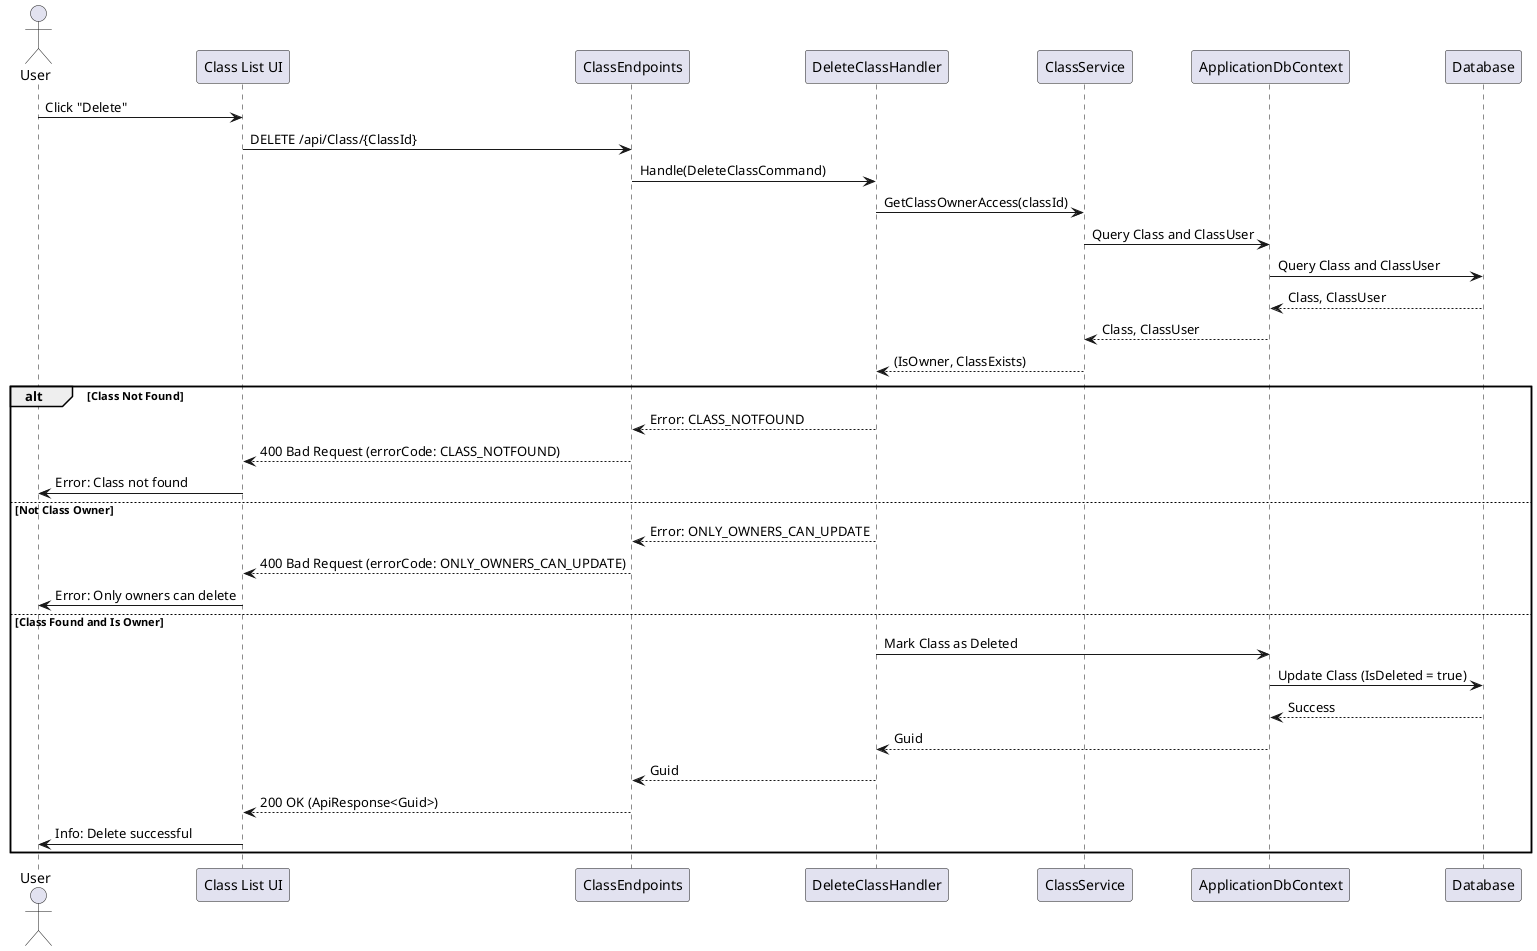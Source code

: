 @startuml
actor User
participant "Class List UI" as UI
participant ClassEndpoints
participant DeleteClassHandler as Handler
participant ClassService
participant ApplicationDbContext
participant Database

User -> UI : Click "Delete"
UI -> ClassEndpoints : DELETE /api/Class/{ClassId}
ClassEndpoints -> Handler : Handle(DeleteClassCommand)
Handler -> ClassService : GetClassOwnerAccess(classId)
ClassService -> ApplicationDbContext : Query Class and ClassUser
ApplicationDbContext -> Database : Query Class and ClassUser
Database --> ApplicationDbContext : Class, ClassUser
ApplicationDbContext --> ClassService : Class, ClassUser
ClassService --> Handler : (IsOwner, ClassExists)
alt Class Not Found
    Handler --> ClassEndpoints : Error: CLASS_NOTFOUND
    ClassEndpoints --> UI : 400 Bad Request (errorCode: CLASS_NOTFOUND)
    UI -> User : Error: Class not found
else Not Class Owner
    Handler --> ClassEndpoints : Error: ONLY_OWNERS_CAN_UPDATE
    ClassEndpoints --> UI : 400 Bad Request (errorCode: ONLY_OWNERS_CAN_UPDATE)
    UI -> User : Error: Only owners can delete
else Class Found and Is Owner
    Handler -> ApplicationDbContext : Mark Class as Deleted
    ApplicationDbContext -> Database : Update Class (IsDeleted = true)
    Database --> ApplicationDbContext : Success
    ApplicationDbContext --> Handler : Guid
    Handler --> ClassEndpoints : Guid
    ClassEndpoints --> UI : 200 OK (ApiResponse<Guid>)
    UI -> User : Info: Delete successful
end
@enduml